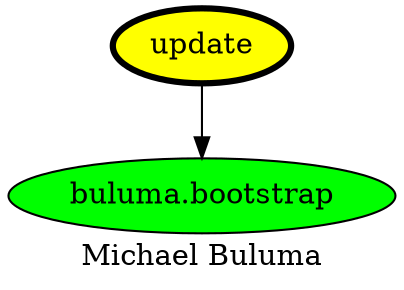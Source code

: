 digraph PhiloDilemma {
  label = "Michael Buluma" ;
  overlap=false
  {
    "update" [fillcolor=yellow style=filled penwidth=3]
    "buluma.bootstrap" [fillcolor=green style=filled]
  }
  "update" -> "buluma.bootstrap"
}

